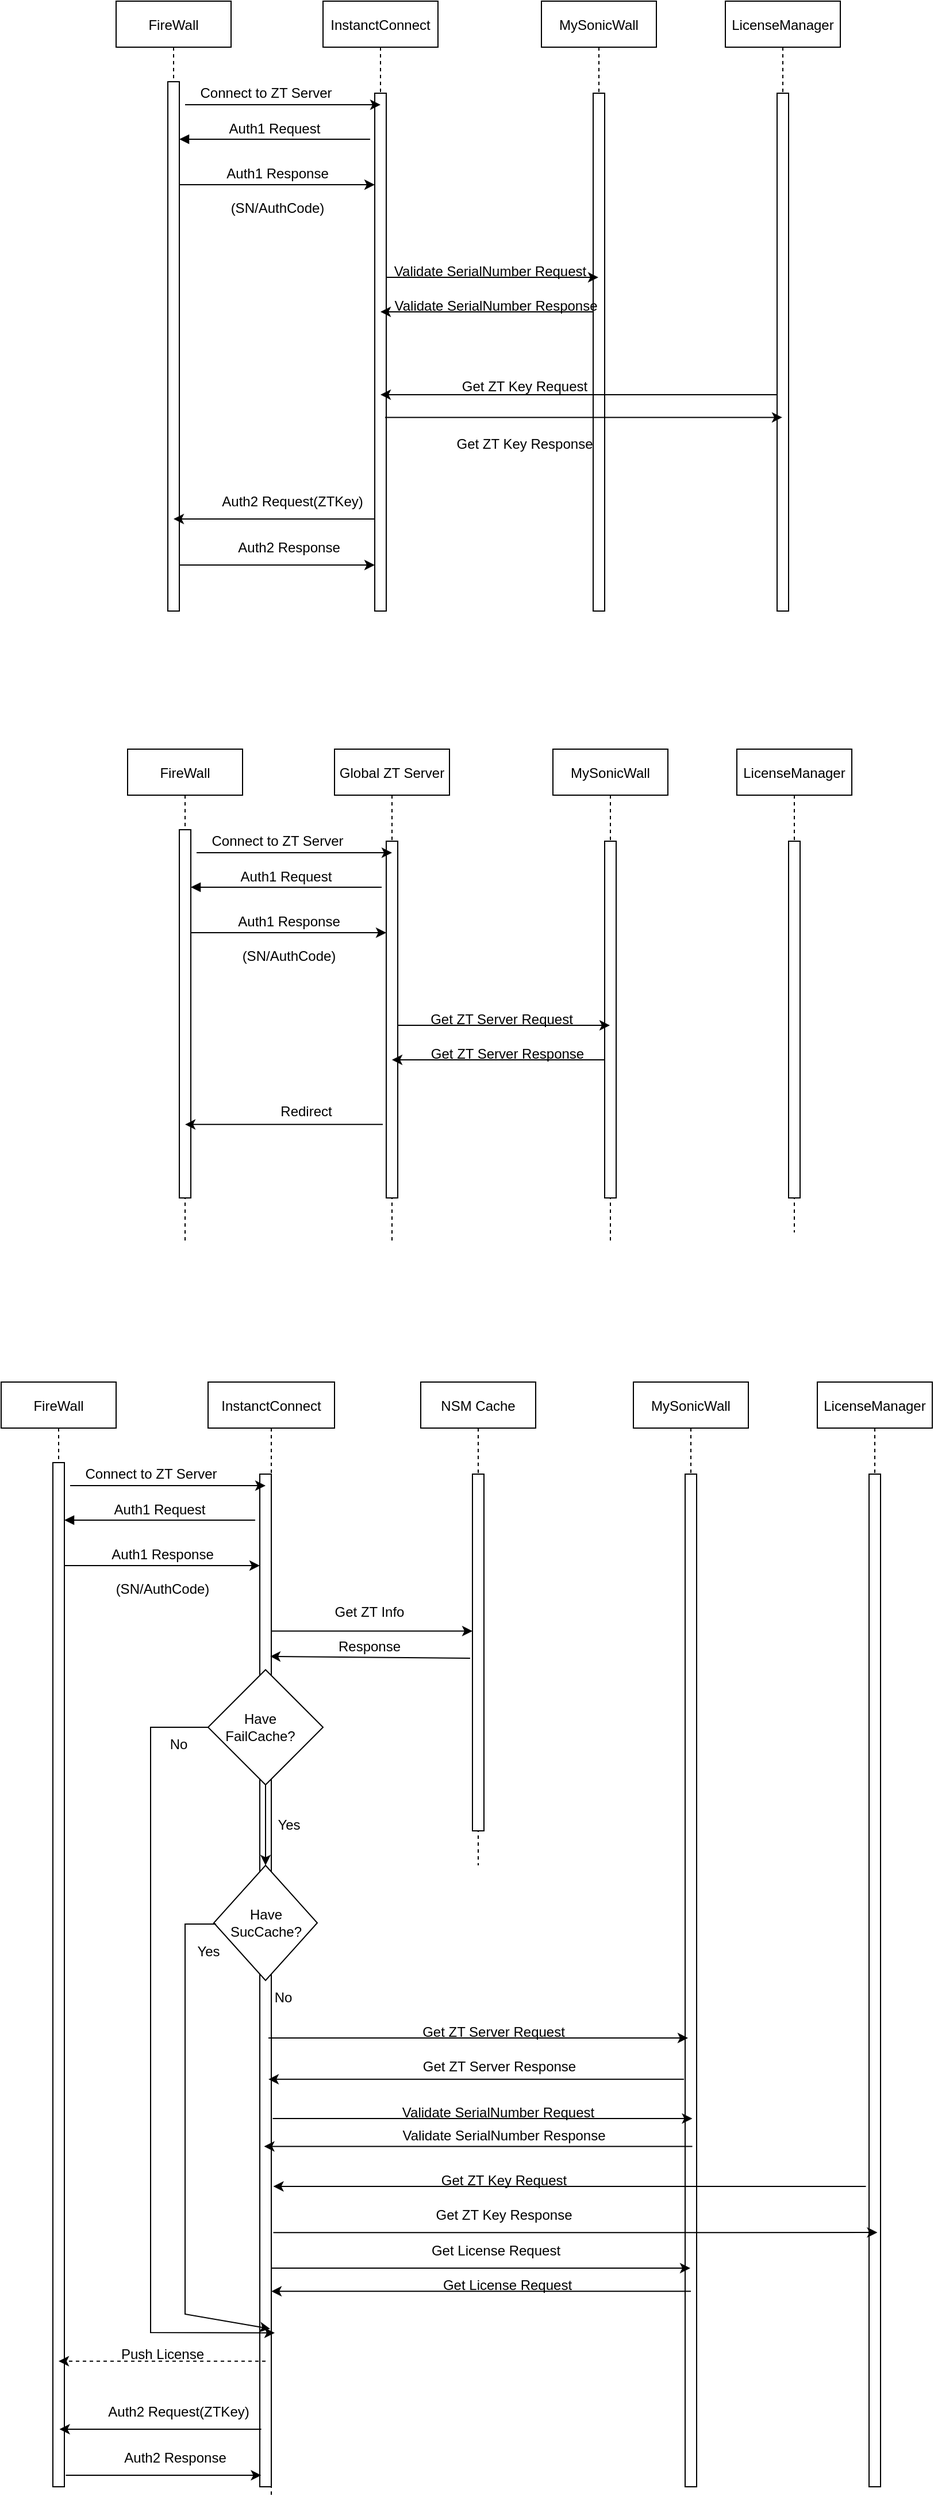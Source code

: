 <mxfile version="20.2.3" type="github">
  <diagram id="kgpKYQtTHZ0yAKxKKP6v" name="Page-1">
    <mxGraphModel dx="1422" dy="882" grid="1" gridSize="10" guides="1" tooltips="1" connect="1" arrows="1" fold="1" page="1" pageScale="1" pageWidth="850" pageHeight="11000" math="0" shadow="0">
      <root>
        <mxCell id="0" />
        <mxCell id="1" parent="0" />
        <mxCell id="3nuBFxr9cyL0pnOWT2aG-1" value="FireWall" style="shape=umlLifeline;perimeter=lifelinePerimeter;container=1;collapsible=0;recursiveResize=0;rounded=0;shadow=0;strokeWidth=1;" parent="1" vertex="1">
          <mxGeometry x="120" y="80" width="100" height="530" as="geometry" />
        </mxCell>
        <mxCell id="3nuBFxr9cyL0pnOWT2aG-2" value="" style="points=[];perimeter=orthogonalPerimeter;rounded=0;shadow=0;strokeWidth=1;" parent="3nuBFxr9cyL0pnOWT2aG-1" vertex="1">
          <mxGeometry x="45" y="70" width="10" height="460" as="geometry" />
        </mxCell>
        <mxCell id="OrFUJ4ZmauogPBNhCRfa-3" value="Auth1 Request" style="verticalAlign=bottom;endArrow=block;entryX=-0.1;entryY=-0.012;shadow=0;strokeWidth=1;entryDx=0;entryDy=0;entryPerimeter=0;fontSize=12;" edge="1" parent="3nuBFxr9cyL0pnOWT2aG-1">
          <mxGeometry relative="1" as="geometry">
            <mxPoint x="221" y="120.0" as="sourcePoint" />
            <mxPoint x="55" y="120.0" as="targetPoint" />
          </mxGeometry>
        </mxCell>
        <mxCell id="3nuBFxr9cyL0pnOWT2aG-5" value="InstanctConnect" style="shape=umlLifeline;perimeter=lifelinePerimeter;container=1;collapsible=0;recursiveResize=0;rounded=0;shadow=0;strokeWidth=1;" parent="1" vertex="1">
          <mxGeometry x="300" y="80" width="100" height="530" as="geometry" />
        </mxCell>
        <mxCell id="3nuBFxr9cyL0pnOWT2aG-6" value="" style="points=[];perimeter=orthogonalPerimeter;rounded=0;shadow=0;strokeWidth=1;" parent="3nuBFxr9cyL0pnOWT2aG-5" vertex="1">
          <mxGeometry x="45" y="80" width="10" height="450" as="geometry" />
        </mxCell>
        <mxCell id="OrFUJ4ZmauogPBNhCRfa-8" value="" style="endArrow=classic;html=1;rounded=0;" edge="1" parent="3nuBFxr9cyL0pnOWT2aG-5" target="3nuBFxr9cyL0pnOWT2aG-6">
          <mxGeometry width="50" height="50" relative="1" as="geometry">
            <mxPoint x="-125" y="159.5" as="sourcePoint" />
            <mxPoint x="40" y="160" as="targetPoint" />
            <Array as="points">
              <mxPoint x="-24.5" y="159.5" />
            </Array>
          </mxGeometry>
        </mxCell>
        <mxCell id="OrFUJ4ZmauogPBNhCRfa-1" value="LicenseManager" style="shape=umlLifeline;perimeter=lifelinePerimeter;container=1;collapsible=0;recursiveResize=0;rounded=0;shadow=0;strokeWidth=1;" vertex="1" parent="1">
          <mxGeometry x="650" y="80" width="100" height="530" as="geometry" />
        </mxCell>
        <mxCell id="OrFUJ4ZmauogPBNhCRfa-2" value="" style="points=[];perimeter=orthogonalPerimeter;rounded=0;shadow=0;strokeWidth=1;" vertex="1" parent="OrFUJ4ZmauogPBNhCRfa-1">
          <mxGeometry x="45" y="80" width="10" height="450" as="geometry" />
        </mxCell>
        <mxCell id="OrFUJ4ZmauogPBNhCRfa-6" value="" style="endArrow=classic;html=1;rounded=0;" edge="1" parent="1">
          <mxGeometry width="50" height="50" relative="1" as="geometry">
            <mxPoint x="180" y="170" as="sourcePoint" />
            <mxPoint x="350" y="170" as="targetPoint" />
            <Array as="points">
              <mxPoint x="250" y="170" />
              <mxPoint x="270" y="170" />
              <mxPoint x="310" y="170" />
            </Array>
          </mxGeometry>
        </mxCell>
        <mxCell id="OrFUJ4ZmauogPBNhCRfa-9" value="Connect to ZT Server" style="text;html=1;align=center;verticalAlign=middle;resizable=0;points=[];autosize=1;strokeColor=none;fillColor=none;" vertex="1" parent="1">
          <mxGeometry x="180" y="145" width="140" height="30" as="geometry" />
        </mxCell>
        <mxCell id="OrFUJ4ZmauogPBNhCRfa-10" value="Auth1 Response" style="text;html=1;align=center;verticalAlign=middle;resizable=0;points=[];autosize=1;strokeColor=none;fillColor=none;" vertex="1" parent="1">
          <mxGeometry x="205" y="215" width="110" height="30" as="geometry" />
        </mxCell>
        <mxCell id="OrFUJ4ZmauogPBNhCRfa-11" value="MySonicWall" style="shape=umlLifeline;perimeter=lifelinePerimeter;container=1;collapsible=0;recursiveResize=0;rounded=0;shadow=0;strokeWidth=1;" vertex="1" parent="1">
          <mxGeometry x="490" y="80" width="100" height="530" as="geometry" />
        </mxCell>
        <mxCell id="OrFUJ4ZmauogPBNhCRfa-12" value="" style="points=[];perimeter=orthogonalPerimeter;rounded=0;shadow=0;strokeWidth=1;" vertex="1" parent="OrFUJ4ZmauogPBNhCRfa-11">
          <mxGeometry x="45" y="80" width="10" height="450" as="geometry" />
        </mxCell>
        <mxCell id="OrFUJ4ZmauogPBNhCRfa-23" value="Get ZT Key Response" style="text;html=1;align=center;verticalAlign=middle;resizable=0;points=[];autosize=1;strokeColor=none;fillColor=none;fontSize=12;" vertex="1" parent="OrFUJ4ZmauogPBNhCRfa-11">
          <mxGeometry x="-85" y="370" width="140" height="30" as="geometry" />
        </mxCell>
        <mxCell id="OrFUJ4ZmauogPBNhCRfa-22" value="Get ZT Key Request" style="text;html=1;align=center;verticalAlign=middle;resizable=0;points=[];autosize=1;strokeColor=none;fillColor=none;fontSize=12;" vertex="1" parent="OrFUJ4ZmauogPBNhCRfa-11">
          <mxGeometry x="-80" y="320" width="130" height="30" as="geometry" />
        </mxCell>
        <mxCell id="OrFUJ4ZmauogPBNhCRfa-14" value="" style="endArrow=classic;html=1;rounded=0;fontSize=12;" edge="1" parent="1" source="OrFUJ4ZmauogPBNhCRfa-12">
          <mxGeometry width="50" height="50" relative="1" as="geometry">
            <mxPoint x="400" y="380" as="sourcePoint" />
            <mxPoint x="350" y="350" as="targetPoint" />
          </mxGeometry>
        </mxCell>
        <mxCell id="OrFUJ4ZmauogPBNhCRfa-16" value="" style="endArrow=classic;html=1;rounded=0;fontSize=12;" edge="1" parent="1" source="OrFUJ4ZmauogPBNhCRfa-2">
          <mxGeometry width="50" height="50" relative="1" as="geometry">
            <mxPoint x="400" y="380" as="sourcePoint" />
            <mxPoint x="350" y="422" as="targetPoint" />
          </mxGeometry>
        </mxCell>
        <mxCell id="OrFUJ4ZmauogPBNhCRfa-18" value="Validate SerialNumber Request" style="text;html=1;align=center;verticalAlign=middle;resizable=0;points=[];autosize=1;strokeColor=none;fillColor=none;fontSize=12;" vertex="1" parent="1">
          <mxGeometry x="350" y="300" width="190" height="30" as="geometry" />
        </mxCell>
        <mxCell id="OrFUJ4ZmauogPBNhCRfa-19" value="" style="endArrow=classic;html=1;rounded=0;fontSize=12;" edge="1" parent="1" source="3nuBFxr9cyL0pnOWT2aG-6" target="OrFUJ4ZmauogPBNhCRfa-11">
          <mxGeometry width="50" height="50" relative="1" as="geometry">
            <mxPoint x="360" y="310" as="sourcePoint" />
            <mxPoint x="450" y="330" as="targetPoint" />
            <Array as="points">
              <mxPoint x="480" y="320" />
            </Array>
          </mxGeometry>
        </mxCell>
        <mxCell id="OrFUJ4ZmauogPBNhCRfa-20" value="Validate SerialNumber Response" style="text;html=1;align=center;verticalAlign=middle;resizable=0;points=[];autosize=1;strokeColor=none;fillColor=none;fontSize=12;" vertex="1" parent="1">
          <mxGeometry x="350" y="330" width="200" height="30" as="geometry" />
        </mxCell>
        <mxCell id="OrFUJ4ZmauogPBNhCRfa-21" value="" style="endArrow=classic;html=1;rounded=0;fontSize=12;exitX=0.9;exitY=0.626;exitDx=0;exitDy=0;exitPerimeter=0;" edge="1" parent="1" source="3nuBFxr9cyL0pnOWT2aG-6" target="OrFUJ4ZmauogPBNhCRfa-1">
          <mxGeometry width="50" height="50" relative="1" as="geometry">
            <mxPoint x="400" y="480" as="sourcePoint" />
            <mxPoint x="450" y="430" as="targetPoint" />
          </mxGeometry>
        </mxCell>
        <mxCell id="OrFUJ4ZmauogPBNhCRfa-24" value="" style="endArrow=classic;html=1;rounded=0;fontSize=12;" edge="1" parent="1" source="3nuBFxr9cyL0pnOWT2aG-6" target="3nuBFxr9cyL0pnOWT2aG-1">
          <mxGeometry width="50" height="50" relative="1" as="geometry">
            <mxPoint x="400" y="480" as="sourcePoint" />
            <mxPoint x="450" y="430" as="targetPoint" />
            <Array as="points">
              <mxPoint x="290" y="530" />
            </Array>
          </mxGeometry>
        </mxCell>
        <mxCell id="OrFUJ4ZmauogPBNhCRfa-25" value="" style="endArrow=classic;html=1;rounded=0;fontSize=12;" edge="1" parent="1" source="3nuBFxr9cyL0pnOWT2aG-2" target="3nuBFxr9cyL0pnOWT2aG-6">
          <mxGeometry width="50" height="50" relative="1" as="geometry">
            <mxPoint x="400" y="480" as="sourcePoint" />
            <mxPoint x="450" y="430" as="targetPoint" />
            <Array as="points">
              <mxPoint x="290" y="570" />
            </Array>
          </mxGeometry>
        </mxCell>
        <mxCell id="OrFUJ4ZmauogPBNhCRfa-26" value="Auth2 Request(ZTKey)" style="text;html=1;align=center;verticalAlign=middle;resizable=0;points=[];autosize=1;strokeColor=none;fillColor=none;fontSize=12;" vertex="1" parent="1">
          <mxGeometry x="198" y="500" width="150" height="30" as="geometry" />
        </mxCell>
        <mxCell id="OrFUJ4ZmauogPBNhCRfa-27" value="Auth2 Response" style="text;html=1;align=center;verticalAlign=middle;resizable=0;points=[];autosize=1;strokeColor=none;fillColor=none;fontSize=12;" vertex="1" parent="1">
          <mxGeometry x="215" y="540" width="110" height="30" as="geometry" />
        </mxCell>
        <mxCell id="OrFUJ4ZmauogPBNhCRfa-28" value="(SN/AuthCode)" style="text;html=1;align=center;verticalAlign=middle;resizable=0;points=[];autosize=1;strokeColor=none;fillColor=none;fontSize=12;" vertex="1" parent="1">
          <mxGeometry x="210" y="245" width="100" height="30" as="geometry" />
        </mxCell>
        <mxCell id="OrFUJ4ZmauogPBNhCRfa-29" value="FireWall" style="shape=umlLifeline;perimeter=lifelinePerimeter;container=1;collapsible=0;recursiveResize=0;rounded=0;shadow=0;strokeWidth=1;" vertex="1" parent="1">
          <mxGeometry x="130" y="730" width="100" height="430" as="geometry" />
        </mxCell>
        <mxCell id="OrFUJ4ZmauogPBNhCRfa-30" value="" style="points=[];perimeter=orthogonalPerimeter;rounded=0;shadow=0;strokeWidth=1;" vertex="1" parent="OrFUJ4ZmauogPBNhCRfa-29">
          <mxGeometry x="45" y="70" width="10" height="320" as="geometry" />
        </mxCell>
        <mxCell id="OrFUJ4ZmauogPBNhCRfa-31" value="Auth1 Request" style="verticalAlign=bottom;endArrow=block;entryX=-0.1;entryY=-0.012;shadow=0;strokeWidth=1;entryDx=0;entryDy=0;entryPerimeter=0;fontSize=12;" edge="1" parent="OrFUJ4ZmauogPBNhCRfa-29">
          <mxGeometry relative="1" as="geometry">
            <mxPoint x="221" y="120.0" as="sourcePoint" />
            <mxPoint x="55" y="120.0" as="targetPoint" />
          </mxGeometry>
        </mxCell>
        <mxCell id="OrFUJ4ZmauogPBNhCRfa-32" value="Global ZT Server" style="shape=umlLifeline;perimeter=lifelinePerimeter;container=1;collapsible=0;recursiveResize=0;rounded=0;shadow=0;strokeWidth=1;" vertex="1" parent="1">
          <mxGeometry x="310" y="730" width="100" height="430" as="geometry" />
        </mxCell>
        <mxCell id="OrFUJ4ZmauogPBNhCRfa-33" value="" style="points=[];perimeter=orthogonalPerimeter;rounded=0;shadow=0;strokeWidth=1;" vertex="1" parent="OrFUJ4ZmauogPBNhCRfa-32">
          <mxGeometry x="45" y="80" width="10" height="310" as="geometry" />
        </mxCell>
        <mxCell id="OrFUJ4ZmauogPBNhCRfa-34" value="" style="endArrow=classic;html=1;rounded=0;" edge="1" parent="OrFUJ4ZmauogPBNhCRfa-32" target="OrFUJ4ZmauogPBNhCRfa-33">
          <mxGeometry width="50" height="50" relative="1" as="geometry">
            <mxPoint x="-125" y="159.5" as="sourcePoint" />
            <mxPoint x="40" y="160" as="targetPoint" />
            <Array as="points">
              <mxPoint x="-24.5" y="159.5" />
            </Array>
          </mxGeometry>
        </mxCell>
        <mxCell id="OrFUJ4ZmauogPBNhCRfa-35" value="LicenseManager" style="shape=umlLifeline;perimeter=lifelinePerimeter;container=1;collapsible=0;recursiveResize=0;rounded=0;shadow=0;strokeWidth=1;" vertex="1" parent="1">
          <mxGeometry x="660" y="730" width="100" height="420" as="geometry" />
        </mxCell>
        <mxCell id="OrFUJ4ZmauogPBNhCRfa-36" value="" style="points=[];perimeter=orthogonalPerimeter;rounded=0;shadow=0;strokeWidth=1;" vertex="1" parent="OrFUJ4ZmauogPBNhCRfa-35">
          <mxGeometry x="45" y="80" width="10" height="310" as="geometry" />
        </mxCell>
        <mxCell id="OrFUJ4ZmauogPBNhCRfa-37" value="" style="endArrow=classic;html=1;rounded=0;" edge="1" parent="1">
          <mxGeometry width="50" height="50" relative="1" as="geometry">
            <mxPoint x="190" y="820" as="sourcePoint" />
            <mxPoint x="360" y="820" as="targetPoint" />
            <Array as="points">
              <mxPoint x="260" y="820" />
              <mxPoint x="280" y="820" />
              <mxPoint x="320" y="820" />
            </Array>
          </mxGeometry>
        </mxCell>
        <mxCell id="OrFUJ4ZmauogPBNhCRfa-38" value="Connect to ZT Server" style="text;html=1;align=center;verticalAlign=middle;resizable=0;points=[];autosize=1;strokeColor=none;fillColor=none;" vertex="1" parent="1">
          <mxGeometry x="190" y="795" width="140" height="30" as="geometry" />
        </mxCell>
        <mxCell id="OrFUJ4ZmauogPBNhCRfa-39" value="Auth1 Response" style="text;html=1;align=center;verticalAlign=middle;resizable=0;points=[];autosize=1;strokeColor=none;fillColor=none;" vertex="1" parent="1">
          <mxGeometry x="215" y="865" width="110" height="30" as="geometry" />
        </mxCell>
        <mxCell id="OrFUJ4ZmauogPBNhCRfa-40" value="MySonicWall" style="shape=umlLifeline;perimeter=lifelinePerimeter;container=1;collapsible=0;recursiveResize=0;rounded=0;shadow=0;strokeWidth=1;" vertex="1" parent="1">
          <mxGeometry x="500" y="730" width="100" height="430" as="geometry" />
        </mxCell>
        <mxCell id="OrFUJ4ZmauogPBNhCRfa-41" value="" style="points=[];perimeter=orthogonalPerimeter;rounded=0;shadow=0;strokeWidth=1;" vertex="1" parent="OrFUJ4ZmauogPBNhCRfa-40">
          <mxGeometry x="45" y="80" width="10" height="310" as="geometry" />
        </mxCell>
        <mxCell id="OrFUJ4ZmauogPBNhCRfa-44" value="" style="endArrow=classic;html=1;rounded=0;fontSize=12;" edge="1" parent="1" source="OrFUJ4ZmauogPBNhCRfa-41">
          <mxGeometry width="50" height="50" relative="1" as="geometry">
            <mxPoint x="410" y="1030" as="sourcePoint" />
            <mxPoint x="360" y="1000" as="targetPoint" />
          </mxGeometry>
        </mxCell>
        <mxCell id="OrFUJ4ZmauogPBNhCRfa-46" value="Get ZT Server Request" style="text;html=1;align=center;verticalAlign=middle;resizable=0;points=[];autosize=1;strokeColor=none;fillColor=none;fontSize=12;" vertex="1" parent="1">
          <mxGeometry x="380" y="950" width="150" height="30" as="geometry" />
        </mxCell>
        <mxCell id="OrFUJ4ZmauogPBNhCRfa-47" value="" style="endArrow=classic;html=1;rounded=0;fontSize=12;" edge="1" parent="1" source="OrFUJ4ZmauogPBNhCRfa-33" target="OrFUJ4ZmauogPBNhCRfa-40">
          <mxGeometry width="50" height="50" relative="1" as="geometry">
            <mxPoint x="370" y="960" as="sourcePoint" />
            <mxPoint x="460" y="980" as="targetPoint" />
            <Array as="points">
              <mxPoint x="490" y="970" />
            </Array>
          </mxGeometry>
        </mxCell>
        <mxCell id="OrFUJ4ZmauogPBNhCRfa-48" value="Get ZT Server Response" style="text;html=1;align=center;verticalAlign=middle;resizable=0;points=[];autosize=1;strokeColor=none;fillColor=none;fontSize=12;" vertex="1" parent="1">
          <mxGeometry x="380" y="980" width="160" height="30" as="geometry" />
        </mxCell>
        <mxCell id="OrFUJ4ZmauogPBNhCRfa-52" value="Redirect" style="text;html=1;align=center;verticalAlign=middle;resizable=0;points=[];autosize=1;strokeColor=none;fillColor=none;fontSize=12;" vertex="1" parent="1">
          <mxGeometry x="250" y="1030" width="70" height="30" as="geometry" />
        </mxCell>
        <mxCell id="OrFUJ4ZmauogPBNhCRfa-54" value="(SN/AuthCode)" style="text;html=1;align=center;verticalAlign=middle;resizable=0;points=[];autosize=1;strokeColor=none;fillColor=none;fontSize=12;" vertex="1" parent="1">
          <mxGeometry x="220" y="895" width="100" height="30" as="geometry" />
        </mxCell>
        <mxCell id="OrFUJ4ZmauogPBNhCRfa-56" value="" style="endArrow=classic;html=1;rounded=0;fontSize=12;exitX=-0.3;exitY=0.794;exitDx=0;exitDy=0;exitPerimeter=0;" edge="1" parent="1" source="OrFUJ4ZmauogPBNhCRfa-33" target="OrFUJ4ZmauogPBNhCRfa-29">
          <mxGeometry width="50" height="50" relative="1" as="geometry">
            <mxPoint x="400" y="1010" as="sourcePoint" />
            <mxPoint x="450" y="960" as="targetPoint" />
          </mxGeometry>
        </mxCell>
        <mxCell id="OrFUJ4ZmauogPBNhCRfa-58" value="FireWall" style="shape=umlLifeline;perimeter=lifelinePerimeter;container=1;collapsible=0;recursiveResize=0;rounded=0;shadow=0;strokeWidth=1;" vertex="1" parent="1">
          <mxGeometry x="20" y="1280" width="100" height="960" as="geometry" />
        </mxCell>
        <mxCell id="OrFUJ4ZmauogPBNhCRfa-59" value="" style="points=[];perimeter=orthogonalPerimeter;rounded=0;shadow=0;strokeWidth=1;" vertex="1" parent="OrFUJ4ZmauogPBNhCRfa-58">
          <mxGeometry x="45" y="70" width="10" height="890" as="geometry" />
        </mxCell>
        <mxCell id="OrFUJ4ZmauogPBNhCRfa-60" value="Auth1 Request" style="verticalAlign=bottom;endArrow=block;entryX=-0.1;entryY=-0.012;shadow=0;strokeWidth=1;entryDx=0;entryDy=0;entryPerimeter=0;fontSize=12;" edge="1" parent="OrFUJ4ZmauogPBNhCRfa-58">
          <mxGeometry relative="1" as="geometry">
            <mxPoint x="221" y="120.0" as="sourcePoint" />
            <mxPoint x="55" y="120.0" as="targetPoint" />
          </mxGeometry>
        </mxCell>
        <mxCell id="OrFUJ4ZmauogPBNhCRfa-61" value="InstanctConnect" style="shape=umlLifeline;perimeter=lifelinePerimeter;container=1;collapsible=0;recursiveResize=0;rounded=0;shadow=0;strokeWidth=1;" vertex="1" parent="1">
          <mxGeometry x="200" y="1280" width="110" height="970" as="geometry" />
        </mxCell>
        <mxCell id="OrFUJ4ZmauogPBNhCRfa-62" value="" style="points=[];perimeter=orthogonalPerimeter;rounded=0;shadow=0;strokeWidth=1;" vertex="1" parent="OrFUJ4ZmauogPBNhCRfa-61">
          <mxGeometry x="45" y="80" width="10" height="880" as="geometry" />
        </mxCell>
        <mxCell id="OrFUJ4ZmauogPBNhCRfa-63" value="" style="endArrow=classic;html=1;rounded=0;" edge="1" parent="OrFUJ4ZmauogPBNhCRfa-61" target="OrFUJ4ZmauogPBNhCRfa-62">
          <mxGeometry width="50" height="50" relative="1" as="geometry">
            <mxPoint x="-125" y="159.5" as="sourcePoint" />
            <mxPoint x="40" y="160" as="targetPoint" />
            <Array as="points">
              <mxPoint x="-24.5" y="159.5" />
            </Array>
          </mxGeometry>
        </mxCell>
        <mxCell id="OrFUJ4ZmauogPBNhCRfa-107" value="" style="rhombus;whiteSpace=wrap;html=1;fontSize=12;" vertex="1" parent="OrFUJ4ZmauogPBNhCRfa-61">
          <mxGeometry y="250" width="100" height="100" as="geometry" />
        </mxCell>
        <mxCell id="OrFUJ4ZmauogPBNhCRfa-108" value="Have &lt;br&gt;FailCache?" style="text;html=1;align=center;verticalAlign=middle;resizable=0;points=[];autosize=1;strokeColor=none;fillColor=none;fontSize=12;" vertex="1" parent="OrFUJ4ZmauogPBNhCRfa-61">
          <mxGeometry x="5" y="280" width="80" height="40" as="geometry" />
        </mxCell>
        <mxCell id="OrFUJ4ZmauogPBNhCRfa-109" value="" style="rhombus;whiteSpace=wrap;html=1;fontSize=12;" vertex="1" parent="OrFUJ4ZmauogPBNhCRfa-61">
          <mxGeometry x="5" y="420" width="90" height="100" as="geometry" />
        </mxCell>
        <mxCell id="OrFUJ4ZmauogPBNhCRfa-110" value="Have &lt;br&gt;SucCache?" style="text;html=1;align=center;verticalAlign=middle;resizable=0;points=[];autosize=1;strokeColor=none;fillColor=none;fontSize=12;" vertex="1" parent="OrFUJ4ZmauogPBNhCRfa-61">
          <mxGeometry x="5" y="450" width="90" height="40" as="geometry" />
        </mxCell>
        <mxCell id="OrFUJ4ZmauogPBNhCRfa-111" value="" style="endArrow=classic;html=1;rounded=0;fontSize=12;entryX=0.5;entryY=0;entryDx=0;entryDy=0;" edge="1" parent="OrFUJ4ZmauogPBNhCRfa-61" target="OrFUJ4ZmauogPBNhCRfa-109">
          <mxGeometry width="50" height="50" relative="1" as="geometry">
            <mxPoint x="50" y="350" as="sourcePoint" />
            <mxPoint x="250" y="550" as="targetPoint" />
          </mxGeometry>
        </mxCell>
        <mxCell id="OrFUJ4ZmauogPBNhCRfa-105" value="Yes" style="text;html=1;align=center;verticalAlign=middle;resizable=0;points=[];autosize=1;strokeColor=none;fillColor=none;fontSize=12;" vertex="1" parent="OrFUJ4ZmauogPBNhCRfa-61">
          <mxGeometry x="50" y="370" width="40" height="30" as="geometry" />
        </mxCell>
        <mxCell id="OrFUJ4ZmauogPBNhCRfa-113" value="" style="endArrow=classic;html=1;rounded=0;fontSize=12;exitX=0;exitY=0.5;exitDx=0;exitDy=0;entryX=1.3;entryY=0.848;entryDx=0;entryDy=0;entryPerimeter=0;" edge="1" parent="OrFUJ4ZmauogPBNhCRfa-61" source="OrFUJ4ZmauogPBNhCRfa-107" target="OrFUJ4ZmauogPBNhCRfa-62">
          <mxGeometry width="50" height="50" relative="1" as="geometry">
            <mxPoint x="200" y="500" as="sourcePoint" />
            <mxPoint x="-50" y="820" as="targetPoint" />
            <Array as="points">
              <mxPoint x="-50" y="300" />
              <mxPoint x="-50" y="826" />
            </Array>
          </mxGeometry>
        </mxCell>
        <mxCell id="OrFUJ4ZmauogPBNhCRfa-115" value="" style="endArrow=classic;html=1;rounded=0;fontSize=12;exitX=0.022;exitY=0.525;exitDx=0;exitDy=0;exitPerimeter=0;entryX=0.9;entryY=0.844;entryDx=0;entryDy=0;entryPerimeter=0;" edge="1" parent="OrFUJ4ZmauogPBNhCRfa-61" source="OrFUJ4ZmauogPBNhCRfa-110" target="OrFUJ4ZmauogPBNhCRfa-62">
          <mxGeometry width="50" height="50" relative="1" as="geometry">
            <mxPoint x="-20" y="470" as="sourcePoint" />
            <mxPoint x="50" y="830" as="targetPoint" />
            <Array as="points">
              <mxPoint x="-20" y="471" />
              <mxPoint x="-20" y="810" />
            </Array>
          </mxGeometry>
        </mxCell>
        <mxCell id="OrFUJ4ZmauogPBNhCRfa-116" value="No" style="text;html=1;align=center;verticalAlign=middle;resizable=0;points=[];autosize=1;strokeColor=none;fillColor=none;fontSize=12;" vertex="1" parent="OrFUJ4ZmauogPBNhCRfa-61">
          <mxGeometry x="45" y="520" width="40" height="30" as="geometry" />
        </mxCell>
        <mxCell id="OrFUJ4ZmauogPBNhCRfa-117" value="Yes" style="text;html=1;align=center;verticalAlign=middle;resizable=0;points=[];autosize=1;strokeColor=none;fillColor=none;fontSize=12;" vertex="1" parent="OrFUJ4ZmauogPBNhCRfa-61">
          <mxGeometry x="-20" y="480" width="40" height="30" as="geometry" />
        </mxCell>
        <mxCell id="OrFUJ4ZmauogPBNhCRfa-64" value="LicenseManager" style="shape=umlLifeline;perimeter=lifelinePerimeter;container=1;collapsible=0;recursiveResize=0;rounded=0;shadow=0;strokeWidth=1;" vertex="1" parent="1">
          <mxGeometry x="730" y="1280" width="100" height="960" as="geometry" />
        </mxCell>
        <mxCell id="OrFUJ4ZmauogPBNhCRfa-65" value="" style="points=[];perimeter=orthogonalPerimeter;rounded=0;shadow=0;strokeWidth=1;" vertex="1" parent="OrFUJ4ZmauogPBNhCRfa-64">
          <mxGeometry x="45" y="80" width="10" height="880" as="geometry" />
        </mxCell>
        <mxCell id="OrFUJ4ZmauogPBNhCRfa-66" value="" style="endArrow=classic;html=1;rounded=0;" edge="1" parent="1">
          <mxGeometry width="50" height="50" relative="1" as="geometry">
            <mxPoint x="80" y="1370" as="sourcePoint" />
            <mxPoint x="250" y="1370" as="targetPoint" />
            <Array as="points">
              <mxPoint x="150" y="1370" />
              <mxPoint x="170" y="1370" />
              <mxPoint x="210" y="1370" />
            </Array>
          </mxGeometry>
        </mxCell>
        <mxCell id="OrFUJ4ZmauogPBNhCRfa-67" value="Connect to ZT Server" style="text;html=1;align=center;verticalAlign=middle;resizable=0;points=[];autosize=1;strokeColor=none;fillColor=none;" vertex="1" parent="1">
          <mxGeometry x="80" y="1345" width="140" height="30" as="geometry" />
        </mxCell>
        <mxCell id="OrFUJ4ZmauogPBNhCRfa-68" value="Auth1 Response" style="text;html=1;align=center;verticalAlign=middle;resizable=0;points=[];autosize=1;strokeColor=none;fillColor=none;" vertex="1" parent="1">
          <mxGeometry x="105" y="1415" width="110" height="30" as="geometry" />
        </mxCell>
        <mxCell id="OrFUJ4ZmauogPBNhCRfa-69" value="MySonicWall" style="shape=umlLifeline;perimeter=lifelinePerimeter;container=1;collapsible=0;recursiveResize=0;rounded=0;shadow=0;strokeWidth=1;" vertex="1" parent="1">
          <mxGeometry x="570" y="1280" width="100" height="960" as="geometry" />
        </mxCell>
        <mxCell id="OrFUJ4ZmauogPBNhCRfa-70" value="" style="points=[];perimeter=orthogonalPerimeter;rounded=0;shadow=0;strokeWidth=1;" vertex="1" parent="OrFUJ4ZmauogPBNhCRfa-69">
          <mxGeometry x="45" y="80" width="10" height="880" as="geometry" />
        </mxCell>
        <mxCell id="OrFUJ4ZmauogPBNhCRfa-76" value="" style="endArrow=classic;html=1;rounded=0;fontSize=12;" edge="1" parent="OrFUJ4ZmauogPBNhCRfa-69">
          <mxGeometry width="50" height="50" relative="1" as="geometry">
            <mxPoint x="-313.75" y="640" as="sourcePoint" />
            <mxPoint x="51.25" y="640" as="targetPoint" />
            <Array as="points">
              <mxPoint x="-8.25" y="640" />
            </Array>
          </mxGeometry>
        </mxCell>
        <mxCell id="OrFUJ4ZmauogPBNhCRfa-78" value="" style="endArrow=classic;html=1;rounded=0;fontSize=12;" edge="1" parent="OrFUJ4ZmauogPBNhCRfa-69">
          <mxGeometry width="50" height="50" relative="1" as="geometry">
            <mxPoint x="-313.25" y="739.12" as="sourcePoint" />
            <mxPoint x="212.25" y="739" as="targetPoint" />
            <Array as="points">
              <mxPoint x="28.75" y="739.12" />
            </Array>
          </mxGeometry>
        </mxCell>
        <mxCell id="OrFUJ4ZmauogPBNhCRfa-79" value="" style="endArrow=classic;html=1;rounded=0;fontSize=12;" edge="1" parent="1">
          <mxGeometry width="50" height="50" relative="1" as="geometry">
            <mxPoint x="246.25" y="2190" as="sourcePoint" />
            <mxPoint x="70.75" y="2190" as="targetPoint" />
            <Array as="points">
              <mxPoint x="191.25" y="2190" />
            </Array>
          </mxGeometry>
        </mxCell>
        <mxCell id="OrFUJ4ZmauogPBNhCRfa-80" value="" style="endArrow=classic;html=1;rounded=0;fontSize=12;" edge="1" parent="1">
          <mxGeometry width="50" height="50" relative="1" as="geometry">
            <mxPoint x="76.25" y="2230" as="sourcePoint" />
            <mxPoint x="246.25" y="2230" as="targetPoint" />
            <Array as="points">
              <mxPoint x="191.25" y="2230" />
            </Array>
          </mxGeometry>
        </mxCell>
        <mxCell id="OrFUJ4ZmauogPBNhCRfa-81" value="Auth2 Request(ZTKey)" style="text;html=1;align=center;verticalAlign=middle;resizable=0;points=[];autosize=1;strokeColor=none;fillColor=none;fontSize=12;" vertex="1" parent="1">
          <mxGeometry x="99.25" y="2160" width="150" height="30" as="geometry" />
        </mxCell>
        <mxCell id="OrFUJ4ZmauogPBNhCRfa-82" value="Auth2 Response" style="text;html=1;align=center;verticalAlign=middle;resizable=0;points=[];autosize=1;strokeColor=none;fillColor=none;fontSize=12;" vertex="1" parent="1">
          <mxGeometry x="116.25" y="2200" width="110" height="30" as="geometry" />
        </mxCell>
        <mxCell id="OrFUJ4ZmauogPBNhCRfa-83" value="(SN/AuthCode)" style="text;html=1;align=center;verticalAlign=middle;resizable=0;points=[];autosize=1;strokeColor=none;fillColor=none;fontSize=12;" vertex="1" parent="1">
          <mxGeometry x="110" y="1445" width="100" height="30" as="geometry" />
        </mxCell>
        <mxCell id="OrFUJ4ZmauogPBNhCRfa-84" value="" style="endArrow=classic;html=1;rounded=0;fontSize=12;" edge="1" parent="1">
          <mxGeometry width="50" height="50" relative="1" as="geometry">
            <mxPoint x="772.25" y="1979" as="sourcePoint" />
            <mxPoint x="256.75" y="1979" as="targetPoint" />
          </mxGeometry>
        </mxCell>
        <mxCell id="OrFUJ4ZmauogPBNhCRfa-85" value="" style="endArrow=classic;html=1;rounded=0;fontSize=12;exitX=0.1;exitY=0.484;exitDx=0;exitDy=0;exitPerimeter=0;" edge="1" parent="1">
          <mxGeometry width="50" height="50" relative="1" as="geometry">
            <mxPoint x="614" y="1885.92" as="sourcePoint" />
            <mxPoint x="252.5" y="1885.92" as="targetPoint" />
          </mxGeometry>
        </mxCell>
        <mxCell id="OrFUJ4ZmauogPBNhCRfa-86" value="Get ZT Server Request" style="text;html=1;align=center;verticalAlign=middle;resizable=0;points=[];autosize=1;strokeColor=none;fillColor=none;fontSize=12;" vertex="1" parent="1">
          <mxGeometry x="373.25" y="1830" width="150" height="30" as="geometry" />
        </mxCell>
        <mxCell id="OrFUJ4ZmauogPBNhCRfa-87" value="" style="endArrow=classic;html=1;rounded=0;fontSize=12;" edge="1" parent="1">
          <mxGeometry width="50" height="50" relative="1" as="geometry">
            <mxPoint x="252.5" y="1850" as="sourcePoint" />
            <mxPoint x="617.5" y="1850" as="targetPoint" />
            <Array as="points">
              <mxPoint x="483.25" y="1850" />
            </Array>
          </mxGeometry>
        </mxCell>
        <mxCell id="OrFUJ4ZmauogPBNhCRfa-88" value="Get ZT Server Response" style="text;html=1;align=center;verticalAlign=middle;resizable=0;points=[];autosize=1;strokeColor=none;fillColor=none;fontSize=12;" vertex="1" parent="1">
          <mxGeometry x="373.25" y="1860" width="160" height="30" as="geometry" />
        </mxCell>
        <mxCell id="OrFUJ4ZmauogPBNhCRfa-90" value="Get License Request" style="text;html=1;align=center;verticalAlign=middle;resizable=0;points=[];autosize=1;strokeColor=none;fillColor=none;fontSize=12;" vertex="1" parent="1">
          <mxGeometry x="380" y="2020" width="140" height="30" as="geometry" />
        </mxCell>
        <mxCell id="OrFUJ4ZmauogPBNhCRfa-73" value="" style="endArrow=classic;html=1;rounded=0;fontSize=12;exitX=0.5;exitY=0.807;exitDx=0;exitDy=0;exitPerimeter=0;" edge="1" parent="1" source="OrFUJ4ZmauogPBNhCRfa-70" target="OrFUJ4ZmauogPBNhCRfa-61">
          <mxGeometry width="50" height="50" relative="1" as="geometry">
            <mxPoint x="545" y="2070" as="sourcePoint" />
            <mxPoint x="360" y="2070" as="targetPoint" />
          </mxGeometry>
        </mxCell>
        <mxCell id="OrFUJ4ZmauogPBNhCRfa-77" value="Get License Request" style="text;html=1;align=center;verticalAlign=middle;resizable=0;points=[];autosize=1;strokeColor=none;fillColor=none;fontSize=12;" vertex="1" parent="1">
          <mxGeometry x="390" y="2050" width="140" height="30" as="geometry" />
        </mxCell>
        <mxCell id="OrFUJ4ZmauogPBNhCRfa-91" value="" style="endArrow=classic;html=1;rounded=0;fontSize=12;" edge="1" parent="1" source="OrFUJ4ZmauogPBNhCRfa-61" target="OrFUJ4ZmauogPBNhCRfa-69">
          <mxGeometry width="50" height="50" relative="1" as="geometry">
            <mxPoint x="360" y="2050" as="sourcePoint" />
            <mxPoint x="544.5" y="2050" as="targetPoint" />
            <Array as="points">
              <mxPoint x="485" y="2050" />
            </Array>
          </mxGeometry>
        </mxCell>
        <mxCell id="OrFUJ4ZmauogPBNhCRfa-92" value="Validate SerialNumber Response" style="text;html=1;align=center;verticalAlign=middle;resizable=0;points=[];autosize=1;strokeColor=none;fillColor=none;fontSize=12;" vertex="1" parent="1">
          <mxGeometry x="356.75" y="1920" width="200" height="30" as="geometry" />
        </mxCell>
        <mxCell id="OrFUJ4ZmauogPBNhCRfa-93" value="" style="endArrow=classic;html=1;rounded=0;fontSize=12;entryX=0.2;entryY=0.573;entryDx=0;entryDy=0;entryPerimeter=0;" edge="1" parent="1">
          <mxGeometry width="50" height="50" relative="1" as="geometry">
            <mxPoint x="621.25" y="1944.24" as="sourcePoint" />
            <mxPoint x="248.75" y="1944.24" as="targetPoint" />
          </mxGeometry>
        </mxCell>
        <mxCell id="OrFUJ4ZmauogPBNhCRfa-72" value="Get ZT Key Request" style="text;html=1;align=center;verticalAlign=middle;resizable=0;points=[];autosize=1;strokeColor=none;fillColor=none;fontSize=12;" vertex="1" parent="1">
          <mxGeometry x="392.25" y="1959" width="130" height="30" as="geometry" />
        </mxCell>
        <mxCell id="OrFUJ4ZmauogPBNhCRfa-75" value="Validate SerialNumber Request" style="text;html=1;align=center;verticalAlign=middle;resizable=0;points=[];autosize=1;strokeColor=none;fillColor=none;fontSize=12;" vertex="1" parent="1">
          <mxGeometry x="357.25" y="1900" width="190" height="30" as="geometry" />
        </mxCell>
        <mxCell id="OrFUJ4ZmauogPBNhCRfa-71" value="Get ZT Key Response" style="text;html=1;align=center;verticalAlign=middle;resizable=0;points=[];autosize=1;strokeColor=none;fillColor=none;fontSize=12;" vertex="1" parent="1">
          <mxGeometry x="387.25" y="1989" width="140" height="30" as="geometry" />
        </mxCell>
        <mxCell id="OrFUJ4ZmauogPBNhCRfa-96" value="NSM Cache" style="shape=umlLifeline;perimeter=lifelinePerimeter;container=1;collapsible=0;recursiveResize=0;rounded=0;shadow=0;strokeWidth=1;" vertex="1" parent="1">
          <mxGeometry x="385" y="1280" width="100" height="420" as="geometry" />
        </mxCell>
        <mxCell id="OrFUJ4ZmauogPBNhCRfa-97" value="" style="points=[];perimeter=orthogonalPerimeter;rounded=0;shadow=0;strokeWidth=1;" vertex="1" parent="OrFUJ4ZmauogPBNhCRfa-96">
          <mxGeometry x="45" y="80" width="10" height="310" as="geometry" />
        </mxCell>
        <mxCell id="OrFUJ4ZmauogPBNhCRfa-98" value="" style="endArrow=classic;html=1;rounded=0;fontSize=12;exitX=0.5;exitY=0.876;exitDx=0;exitDy=0;exitPerimeter=0;dashed=1;" edge="1" parent="1" source="OrFUJ4ZmauogPBNhCRfa-62" target="OrFUJ4ZmauogPBNhCRfa-58">
          <mxGeometry width="50" height="50" relative="1" as="geometry">
            <mxPoint x="400" y="2080" as="sourcePoint" />
            <mxPoint x="450" y="2030" as="targetPoint" />
          </mxGeometry>
        </mxCell>
        <mxCell id="OrFUJ4ZmauogPBNhCRfa-99" value="Push License" style="text;html=1;align=center;verticalAlign=middle;resizable=0;points=[];autosize=1;strokeColor=none;fillColor=none;fontSize=12;" vertex="1" parent="1">
          <mxGeometry x="110" y="2110" width="100" height="30" as="geometry" />
        </mxCell>
        <mxCell id="OrFUJ4ZmauogPBNhCRfa-100" value="" style="endArrow=classic;html=1;rounded=0;fontSize=12;exitX=1;exitY=0.155;exitDx=0;exitDy=0;exitPerimeter=0;" edge="1" parent="1" source="OrFUJ4ZmauogPBNhCRfa-62" target="OrFUJ4ZmauogPBNhCRfa-97">
          <mxGeometry width="50" height="50" relative="1" as="geometry">
            <mxPoint x="400" y="1580" as="sourcePoint" />
            <mxPoint x="450" y="1530" as="targetPoint" />
          </mxGeometry>
        </mxCell>
        <mxCell id="OrFUJ4ZmauogPBNhCRfa-101" value="Get ZT Info" style="text;html=1;align=center;verticalAlign=middle;resizable=0;points=[];autosize=1;strokeColor=none;fillColor=none;fontSize=12;" vertex="1" parent="1">
          <mxGeometry x="300" y="1465" width="80" height="30" as="geometry" />
        </mxCell>
        <mxCell id="OrFUJ4ZmauogPBNhCRfa-102" value="" style="endArrow=classic;html=1;rounded=0;fontSize=12;entryX=0.9;entryY=0.18;entryDx=0;entryDy=0;entryPerimeter=0;exitX=-0.2;exitY=0.516;exitDx=0;exitDy=0;exitPerimeter=0;" edge="1" parent="1" source="OrFUJ4ZmauogPBNhCRfa-97" target="OrFUJ4ZmauogPBNhCRfa-62">
          <mxGeometry width="50" height="50" relative="1" as="geometry">
            <mxPoint x="400" y="1580" as="sourcePoint" />
            <mxPoint x="450" y="1530" as="targetPoint" />
          </mxGeometry>
        </mxCell>
        <mxCell id="OrFUJ4ZmauogPBNhCRfa-103" value="Response" style="text;html=1;align=center;verticalAlign=middle;resizable=0;points=[];autosize=1;strokeColor=none;fillColor=none;fontSize=12;" vertex="1" parent="1">
          <mxGeometry x="300" y="1495" width="80" height="30" as="geometry" />
        </mxCell>
        <mxCell id="OrFUJ4ZmauogPBNhCRfa-114" value="No" style="text;html=1;align=center;verticalAlign=middle;resizable=0;points=[];autosize=1;strokeColor=none;fillColor=none;fontSize=12;" vertex="1" parent="1">
          <mxGeometry x="154.25" y="1580" width="40" height="30" as="geometry" />
        </mxCell>
      </root>
    </mxGraphModel>
  </diagram>
</mxfile>
